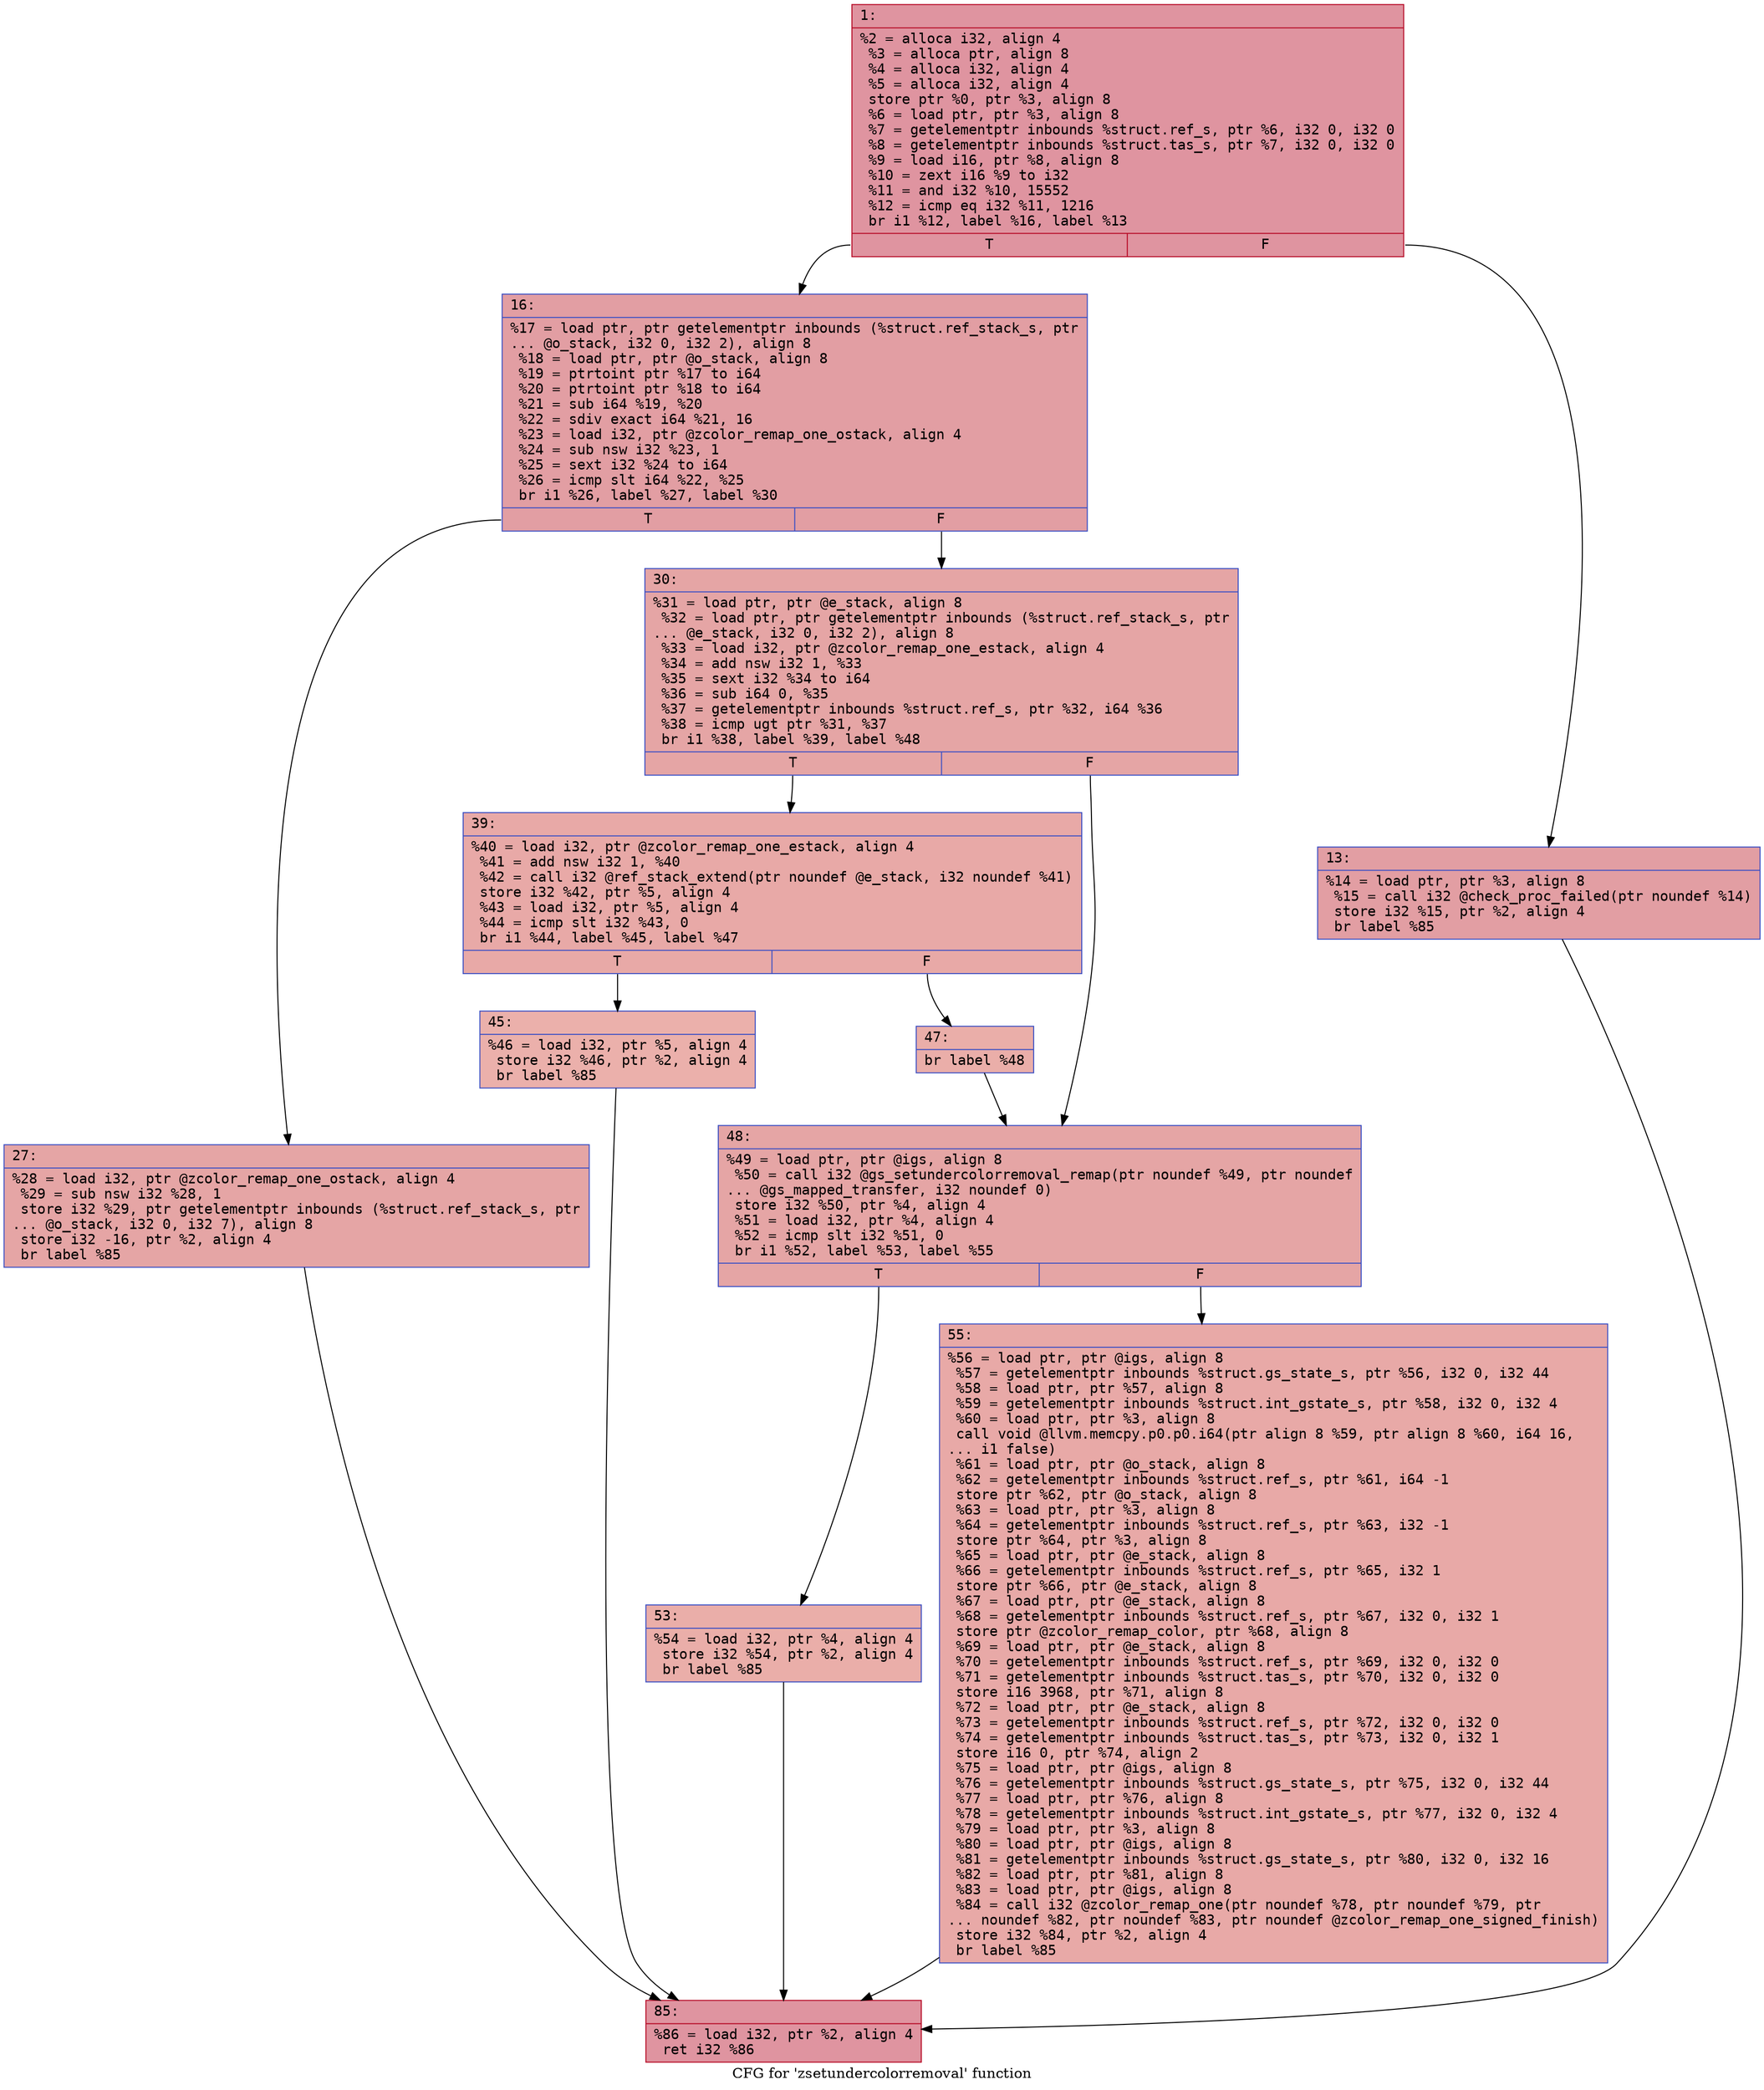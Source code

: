 digraph "CFG for 'zsetundercolorremoval' function" {
	label="CFG for 'zsetundercolorremoval' function";

	Node0x600002a77570 [shape=record,color="#b70d28ff", style=filled, fillcolor="#b70d2870" fontname="Courier",label="{1:\l|  %2 = alloca i32, align 4\l  %3 = alloca ptr, align 8\l  %4 = alloca i32, align 4\l  %5 = alloca i32, align 4\l  store ptr %0, ptr %3, align 8\l  %6 = load ptr, ptr %3, align 8\l  %7 = getelementptr inbounds %struct.ref_s, ptr %6, i32 0, i32 0\l  %8 = getelementptr inbounds %struct.tas_s, ptr %7, i32 0, i32 0\l  %9 = load i16, ptr %8, align 8\l  %10 = zext i16 %9 to i32\l  %11 = and i32 %10, 15552\l  %12 = icmp eq i32 %11, 1216\l  br i1 %12, label %16, label %13\l|{<s0>T|<s1>F}}"];
	Node0x600002a77570:s0 -> Node0x600002a77610[tooltip="1 -> 16\nProbability 50.00%" ];
	Node0x600002a77570:s1 -> Node0x600002a775c0[tooltip="1 -> 13\nProbability 50.00%" ];
	Node0x600002a775c0 [shape=record,color="#3d50c3ff", style=filled, fillcolor="#be242e70" fontname="Courier",label="{13:\l|  %14 = load ptr, ptr %3, align 8\l  %15 = call i32 @check_proc_failed(ptr noundef %14)\l  store i32 %15, ptr %2, align 4\l  br label %85\l}"];
	Node0x600002a775c0 -> Node0x600002a778e0[tooltip="13 -> 85\nProbability 100.00%" ];
	Node0x600002a77610 [shape=record,color="#3d50c3ff", style=filled, fillcolor="#be242e70" fontname="Courier",label="{16:\l|  %17 = load ptr, ptr getelementptr inbounds (%struct.ref_stack_s, ptr\l... @o_stack, i32 0, i32 2), align 8\l  %18 = load ptr, ptr @o_stack, align 8\l  %19 = ptrtoint ptr %17 to i64\l  %20 = ptrtoint ptr %18 to i64\l  %21 = sub i64 %19, %20\l  %22 = sdiv exact i64 %21, 16\l  %23 = load i32, ptr @zcolor_remap_one_ostack, align 4\l  %24 = sub nsw i32 %23, 1\l  %25 = sext i32 %24 to i64\l  %26 = icmp slt i64 %22, %25\l  br i1 %26, label %27, label %30\l|{<s0>T|<s1>F}}"];
	Node0x600002a77610:s0 -> Node0x600002a77660[tooltip="16 -> 27\nProbability 50.00%" ];
	Node0x600002a77610:s1 -> Node0x600002a776b0[tooltip="16 -> 30\nProbability 50.00%" ];
	Node0x600002a77660 [shape=record,color="#3d50c3ff", style=filled, fillcolor="#c5333470" fontname="Courier",label="{27:\l|  %28 = load i32, ptr @zcolor_remap_one_ostack, align 4\l  %29 = sub nsw i32 %28, 1\l  store i32 %29, ptr getelementptr inbounds (%struct.ref_stack_s, ptr\l... @o_stack, i32 0, i32 7), align 8\l  store i32 -16, ptr %2, align 4\l  br label %85\l}"];
	Node0x600002a77660 -> Node0x600002a778e0[tooltip="27 -> 85\nProbability 100.00%" ];
	Node0x600002a776b0 [shape=record,color="#3d50c3ff", style=filled, fillcolor="#c5333470" fontname="Courier",label="{30:\l|  %31 = load ptr, ptr @e_stack, align 8\l  %32 = load ptr, ptr getelementptr inbounds (%struct.ref_stack_s, ptr\l... @e_stack, i32 0, i32 2), align 8\l  %33 = load i32, ptr @zcolor_remap_one_estack, align 4\l  %34 = add nsw i32 1, %33\l  %35 = sext i32 %34 to i64\l  %36 = sub i64 0, %35\l  %37 = getelementptr inbounds %struct.ref_s, ptr %32, i64 %36\l  %38 = icmp ugt ptr %31, %37\l  br i1 %38, label %39, label %48\l|{<s0>T|<s1>F}}"];
	Node0x600002a776b0:s0 -> Node0x600002a77700[tooltip="30 -> 39\nProbability 50.00%" ];
	Node0x600002a776b0:s1 -> Node0x600002a777f0[tooltip="30 -> 48\nProbability 50.00%" ];
	Node0x600002a77700 [shape=record,color="#3d50c3ff", style=filled, fillcolor="#ca3b3770" fontname="Courier",label="{39:\l|  %40 = load i32, ptr @zcolor_remap_one_estack, align 4\l  %41 = add nsw i32 1, %40\l  %42 = call i32 @ref_stack_extend(ptr noundef @e_stack, i32 noundef %41)\l  store i32 %42, ptr %5, align 4\l  %43 = load i32, ptr %5, align 4\l  %44 = icmp slt i32 %43, 0\l  br i1 %44, label %45, label %47\l|{<s0>T|<s1>F}}"];
	Node0x600002a77700:s0 -> Node0x600002a77750[tooltip="39 -> 45\nProbability 37.50%" ];
	Node0x600002a77700:s1 -> Node0x600002a777a0[tooltip="39 -> 47\nProbability 62.50%" ];
	Node0x600002a77750 [shape=record,color="#3d50c3ff", style=filled, fillcolor="#d24b4070" fontname="Courier",label="{45:\l|  %46 = load i32, ptr %5, align 4\l  store i32 %46, ptr %2, align 4\l  br label %85\l}"];
	Node0x600002a77750 -> Node0x600002a778e0[tooltip="45 -> 85\nProbability 100.00%" ];
	Node0x600002a777a0 [shape=record,color="#3d50c3ff", style=filled, fillcolor="#d0473d70" fontname="Courier",label="{47:\l|  br label %48\l}"];
	Node0x600002a777a0 -> Node0x600002a777f0[tooltip="47 -> 48\nProbability 100.00%" ];
	Node0x600002a777f0 [shape=record,color="#3d50c3ff", style=filled, fillcolor="#c5333470" fontname="Courier",label="{48:\l|  %49 = load ptr, ptr @igs, align 8\l  %50 = call i32 @gs_setundercolorremoval_remap(ptr noundef %49, ptr noundef\l... @gs_mapped_transfer, i32 noundef 0)\l  store i32 %50, ptr %4, align 4\l  %51 = load i32, ptr %4, align 4\l  %52 = icmp slt i32 %51, 0\l  br i1 %52, label %53, label %55\l|{<s0>T|<s1>F}}"];
	Node0x600002a777f0:s0 -> Node0x600002a77840[tooltip="48 -> 53\nProbability 37.50%" ];
	Node0x600002a777f0:s1 -> Node0x600002a77890[tooltip="48 -> 55\nProbability 62.50%" ];
	Node0x600002a77840 [shape=record,color="#3d50c3ff", style=filled, fillcolor="#d0473d70" fontname="Courier",label="{53:\l|  %54 = load i32, ptr %4, align 4\l  store i32 %54, ptr %2, align 4\l  br label %85\l}"];
	Node0x600002a77840 -> Node0x600002a778e0[tooltip="53 -> 85\nProbability 100.00%" ];
	Node0x600002a77890 [shape=record,color="#3d50c3ff", style=filled, fillcolor="#ca3b3770" fontname="Courier",label="{55:\l|  %56 = load ptr, ptr @igs, align 8\l  %57 = getelementptr inbounds %struct.gs_state_s, ptr %56, i32 0, i32 44\l  %58 = load ptr, ptr %57, align 8\l  %59 = getelementptr inbounds %struct.int_gstate_s, ptr %58, i32 0, i32 4\l  %60 = load ptr, ptr %3, align 8\l  call void @llvm.memcpy.p0.p0.i64(ptr align 8 %59, ptr align 8 %60, i64 16,\l... i1 false)\l  %61 = load ptr, ptr @o_stack, align 8\l  %62 = getelementptr inbounds %struct.ref_s, ptr %61, i64 -1\l  store ptr %62, ptr @o_stack, align 8\l  %63 = load ptr, ptr %3, align 8\l  %64 = getelementptr inbounds %struct.ref_s, ptr %63, i32 -1\l  store ptr %64, ptr %3, align 8\l  %65 = load ptr, ptr @e_stack, align 8\l  %66 = getelementptr inbounds %struct.ref_s, ptr %65, i32 1\l  store ptr %66, ptr @e_stack, align 8\l  %67 = load ptr, ptr @e_stack, align 8\l  %68 = getelementptr inbounds %struct.ref_s, ptr %67, i32 0, i32 1\l  store ptr @zcolor_remap_color, ptr %68, align 8\l  %69 = load ptr, ptr @e_stack, align 8\l  %70 = getelementptr inbounds %struct.ref_s, ptr %69, i32 0, i32 0\l  %71 = getelementptr inbounds %struct.tas_s, ptr %70, i32 0, i32 0\l  store i16 3968, ptr %71, align 8\l  %72 = load ptr, ptr @e_stack, align 8\l  %73 = getelementptr inbounds %struct.ref_s, ptr %72, i32 0, i32 0\l  %74 = getelementptr inbounds %struct.tas_s, ptr %73, i32 0, i32 1\l  store i16 0, ptr %74, align 2\l  %75 = load ptr, ptr @igs, align 8\l  %76 = getelementptr inbounds %struct.gs_state_s, ptr %75, i32 0, i32 44\l  %77 = load ptr, ptr %76, align 8\l  %78 = getelementptr inbounds %struct.int_gstate_s, ptr %77, i32 0, i32 4\l  %79 = load ptr, ptr %3, align 8\l  %80 = load ptr, ptr @igs, align 8\l  %81 = getelementptr inbounds %struct.gs_state_s, ptr %80, i32 0, i32 16\l  %82 = load ptr, ptr %81, align 8\l  %83 = load ptr, ptr @igs, align 8\l  %84 = call i32 @zcolor_remap_one(ptr noundef %78, ptr noundef %79, ptr\l... noundef %82, ptr noundef %83, ptr noundef @zcolor_remap_one_signed_finish)\l  store i32 %84, ptr %2, align 4\l  br label %85\l}"];
	Node0x600002a77890 -> Node0x600002a778e0[tooltip="55 -> 85\nProbability 100.00%" ];
	Node0x600002a778e0 [shape=record,color="#b70d28ff", style=filled, fillcolor="#b70d2870" fontname="Courier",label="{85:\l|  %86 = load i32, ptr %2, align 4\l  ret i32 %86\l}"];
}
